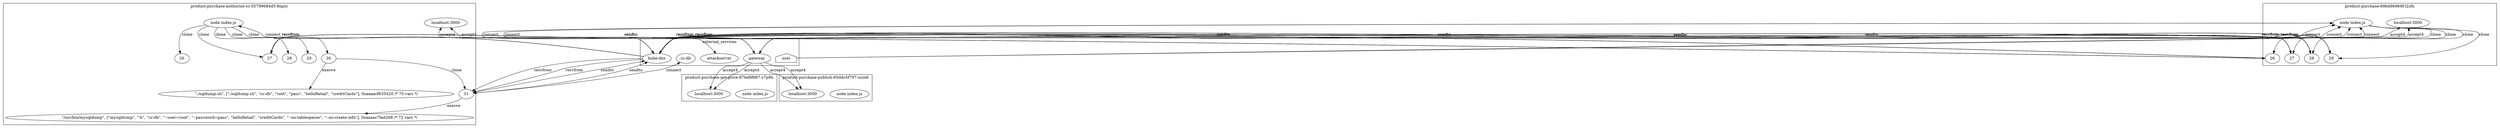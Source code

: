 digraph G {
	subgraph "cluster_ product-purchase-get-price-87bd8f687-z7p9h " {
		label=" product-purchase-get-price-87bd8f687-z7p9h "
		91569 [label="node index.js"]
		"product-purchase-get-price_localhost_3000" [label="localhost:3000"]
		"product-purchase-get-price_localhost_3000" [label="localhost:3000"]
	}
	subgraph "cluster_ product-purchase-publish-65ddc5f797-szzx6 " {
		label=" product-purchase-publish-65ddc5f797-szzx6 "
		92393 [label="node index.js"]
		"product-purchase-publish_localhost_3000" [label="localhost:3000"]
		"product-purchase-publish_localhost_3000" [label="localhost:3000"]
	}
	subgraph "cluster_ product-purchase-authorize-cc-55799684d5-8npsr " {
		label=" product-purchase-authorize-cc-55799684d5-8npsr "
		93641 [label="node index.js"]
		"product-purchase-authorize-cc_localhost_3000" [label="localhost:3000"]
		"product-purchase-authorize-cc_localhost_3000" [label="localhost:3000"]
		93641 -> 97284 [label=clone]
		93641 -> 97280 [label=clone]
		93641 -> 97291 [label=clone]
		93641 -> 97300 [label=clone]
		93641 -> 97375 [label=clone]
		97284 [label=26]
		97280 [label=27]
		97291 [label=28]
		97300 [label=29]
		97375 [label=30]
		" product-purchase-authorize-cc-55799684d5-8npsr _./sqldump.sh cc-db root pass helloRetail creditCards" [label="\"./sqldump.sh\", [\"./sqldump.sh\", \"cc-db\", \"root\", \"pass\", \"helloRetail\", \"creditCards\"], 0xaaaacf635420 /* 70 vars */"]
		97375 -> " product-purchase-authorize-cc-55799684d5-8npsr _./sqldump.sh cc-db root pass helloRetail creditCards" [label=execve]
		97375 -> 97408 [label=clone]
		97408 [label=31]
		" product-purchase-authorize-cc-55799684d5-8npsr _mysqldump -h cc-db --user=root --password=pass helloRetail creditCards --no-tablespaces --no-create-info" [label="\"/usr/bin/mysqldump\", [\"mysqldump\", \"-h\", \"cc-db\", \"--user=root\", \"--password=pass\", \"helloRetail\", \"creditCards\", \"--no-tablespaces\", \"--no-create-info\"], 0xaaaac7fad268 /* 72 vars */"]
		97408 -> " product-purchase-authorize-cc-55799684d5-8npsr _mysqldump -h cc-db --user=root --password=pass helloRetail creditCards --no-tablespaces --no-create-info" [label=execve]
	}
	subgraph "cluster_ product-purchase-69bd66969f-l2cfn " {
		label=" product-purchase-69bd66969f-l2cfn "
		95038 [label="node index.js"]
		"product-purchase_localhost_3000" [label="localhost:3000"]
		"product-purchase_localhost_3000" [label="localhost:3000"]
		95038 -> 97238 [label=clone]
		95038 -> 97233 [label=clone]
		95038 -> 97230 [label=clone]
		95038 -> 97247 [label=clone]
		97238 [label=26]
		97233 [label=27]
		97230 [label=28]
		97247 [label=29]
	}
	subgraph cluster_services {
		label=external_services
		user [shape=house]
		"10.107.89.58_8080" -> "product-purchase-get-price_localhost_3000" [label=accept4]
		"10.107.89.58_8080" -> "product-purchase-get-price_localhost_3000" [label=accept4]
		"10.107.89.58_8080" -> "product-purchase-publish_localhost_3000" [label=accept4]
		"10.107.89.58_8080" -> "product-purchase-publish_localhost_3000" [label=accept4]
		"10.107.89.58_8080" -> "product-purchase-authorize-cc_localhost_3000" [label=accept4]
		"10.107.89.58_8080" -> "product-purchase-authorize-cc_localhost_3000" [label=accept4]
		"10.98.80.151_8889" [label=attackserver]
		93641 -> "10.98.80.151_8889" [label=connect dir=both]
		"10.96.0.10_53" [label="kube-dns"]
		97280 -> "10.96.0.10_53" [label=sendto]
		"10.96.0.10_53" [label="kube-dns"]
		97280 -> "10.96.0.10_53" [label=sendto]
		"10.96.0.10_53" [label="kube-dns"]
		"10.96.0.10_53" -> 97280 [label=recvfrom]
		"10.96.0.10_53" [label="kube-dns"]
		"10.96.0.10_53" -> 97280 [label=recvfrom]
		"10.96.0.10_53" [label="kube-dns"]
		97280 -> "10.96.0.10_53" [label=sendto]
		"10.96.0.10_53" [label="kube-dns"]
		97280 -> "10.96.0.10_53" [label=sendto]
		"10.96.0.10_53" [label="kube-dns"]
		"10.96.0.10_53" -> 97280 [label=recvfrom]
		"10.96.0.10_53" [label="kube-dns"]
		"10.96.0.10_53" -> 97280 [label=recvfrom]
		"10.96.0.10_53" [label="kube-dns"]
		97280 -> "10.96.0.10_53" [label=sendto]
		"10.96.0.10_53" [label="kube-dns"]
		97280 -> "10.96.0.10_53" [label=sendto]
		"10.96.0.10_53" [label="kube-dns"]
		"10.96.0.10_53" -> 97280 [label=recvfrom]
		"10.96.0.10_53" [label="kube-dns"]
		"10.96.0.10_53" -> 97280 [label=recvfrom]
		"10.96.0.10_53" [label="kube-dns"]
		97280 -> "10.96.0.10_53" [label=sendto]
		"10.96.0.10_53" [label="kube-dns"]
		97280 -> "10.96.0.10_53" [label=sendto]
		"10.96.0.10_53" [label="kube-dns"]
		"10.96.0.10_53" -> 97280 [label=recvfrom]
		"10.96.0.10_53" [label="kube-dns"]
		"10.96.0.10_53" -> 97280 [label=recvfrom]
		"10.96.0.10_53" [label="kube-dns"]
		97408 -> "10.96.0.10_53" [label=sendto]
		"10.96.0.10_53" [label="kube-dns"]
		97408 -> "10.96.0.10_53" [label=sendto]
		"10.96.0.10_53" [label="kube-dns"]
		"10.96.0.10_53" -> 97408 [label=recvfrom]
		"10.96.0.10_53" [label="kube-dns"]
		"10.96.0.10_53" -> 97408 [label=recvfrom]
		"10.104.247.229_3306" [label="cc-db"]
		97408 -> "10.104.247.229_3306" [label=connect dir=both]
		user -> "product-purchase_localhost_3000" [label=accept4]
		user -> "product-purchase_localhost_3000" [label=accept4]
		"10.107.89.58_8080" [label=gateway]
		95038 -> "10.107.89.58_8080" [label=connect dir=both]
		"10.107.89.58_8080" [label=gateway]
		95038 -> "10.107.89.58_8080" [label=connect dir=both]
		"10.107.89.58_8080" [label=gateway]
		95038 -> "10.107.89.58_8080" [label=connect dir=both]
		"10.107.89.58_8080" [label=gateway]
		95038 -> "10.107.89.58_8080" [label=connect dir=both]
		"10.107.89.58_8080" [label=gateway]
		95038 -> "10.107.89.58_8080" [label=connect dir=both]
		"10.107.89.58_8080" [label=gateway]
		95038 -> "10.107.89.58_8080" [label=connect dir=both]
		"10.96.0.10_53" [label="kube-dns"]
		97238 -> "10.96.0.10_53" [label=sendto]
		"10.96.0.10_53" [label="kube-dns"]
		97238 -> "10.96.0.10_53" [label=sendto]
		"10.96.0.10_53" [label="kube-dns"]
		"10.96.0.10_53" -> 97238 [label=recvfrom]
		"10.96.0.10_53" [label="kube-dns"]
		"10.96.0.10_53" -> 97238 [label=recvfrom]
		"10.96.0.10_53" [label="kube-dns"]
		97238 -> "10.96.0.10_53" [label=sendto]
		"10.96.0.10_53" [label="kube-dns"]
		97238 -> "10.96.0.10_53" [label=sendto]
		"10.96.0.10_53" [label="kube-dns"]
		"10.96.0.10_53" -> 97238 [label=recvfrom]
		"10.96.0.10_53" [label="kube-dns"]
		"10.96.0.10_53" -> 97238 [label=recvfrom]
		"10.96.0.10_53" [label="kube-dns"]
		97238 -> "10.96.0.10_53" [label=sendto]
		"10.96.0.10_53" [label="kube-dns"]
		97238 -> "10.96.0.10_53" [label=sendto]
		"10.96.0.10_53" [label="kube-dns"]
		"10.96.0.10_53" -> 97238 [label=recvfrom]
		"10.96.0.10_53" [label="kube-dns"]
		"10.96.0.10_53" -> 97238 [label=recvfrom]
		"10.96.0.10_53" [label="kube-dns"]
		97238 -> "10.96.0.10_53" [label=sendto]
		"10.96.0.10_53" [label="kube-dns"]
		97238 -> "10.96.0.10_53" [label=sendto]
		"10.96.0.10_53" [label="kube-dns"]
		"10.96.0.10_53" -> 97238 [label=recvfrom]
		"10.96.0.10_53" [label="kube-dns"]
		"10.96.0.10_53" -> 97238 [label=recvfrom]
		"10.96.0.10_53" [label="kube-dns"]
		97233 -> "10.96.0.10_53" [label=sendto]
		"10.96.0.10_53" [label="kube-dns"]
		97233 -> "10.96.0.10_53" [label=sendto]
		"10.96.0.10_53" [label="kube-dns"]
		"10.96.0.10_53" -> 97233 [label=recvfrom]
		"10.96.0.10_53" [label="kube-dns"]
		"10.96.0.10_53" -> 97233 [label=recvfrom]
		"10.96.0.10_53" [label="kube-dns"]
		97233 -> "10.96.0.10_53" [label=sendto]
		"10.96.0.10_53" [label="kube-dns"]
		97233 -> "10.96.0.10_53" [label=sendto]
		"10.96.0.10_53" [label="kube-dns"]
		"10.96.0.10_53" -> 97233 [label=recvfrom]
		"10.96.0.10_53" [label="kube-dns"]
		"10.96.0.10_53" -> 97233 [label=recvfrom]
		"10.96.0.10_53" [label="kube-dns"]
		97233 -> "10.96.0.10_53" [label=sendto]
		"10.96.0.10_53" [label="kube-dns"]
		97233 -> "10.96.0.10_53" [label=sendto]
		"10.96.0.10_53" [label="kube-dns"]
		"10.96.0.10_53" -> 97233 [label=recvfrom]
		"10.96.0.10_53" [label="kube-dns"]
		"10.96.0.10_53" -> 97233 [label=recvfrom]
		"10.96.0.10_53" [label="kube-dns"]
		97233 -> "10.96.0.10_53" [label=sendto]
		"10.96.0.10_53" [label="kube-dns"]
		97233 -> "10.96.0.10_53" [label=sendto]
		"10.96.0.10_53" [label="kube-dns"]
		"10.96.0.10_53" -> 97233 [label=recvfrom]
		"10.96.0.10_53" [label="kube-dns"]
		"10.96.0.10_53" -> 97233 [label=recvfrom]
		"10.96.0.10_53" [label="kube-dns"]
		97233 -> "10.96.0.10_53" [label=sendto]
		"10.96.0.10_53" [label="kube-dns"]
		97233 -> "10.96.0.10_53" [label=sendto]
		"10.96.0.10_53" [label="kube-dns"]
		"10.96.0.10_53" -> 97233 [label=recvfrom]
		"10.96.0.10_53" [label="kube-dns"]
		"10.96.0.10_53" -> 97233 [label=recvfrom]
		"10.96.0.10_53" [label="kube-dns"]
		97233 -> "10.96.0.10_53" [label=sendto]
		"10.96.0.10_53" [label="kube-dns"]
		97233 -> "10.96.0.10_53" [label=sendto]
		"10.96.0.10_53" [label="kube-dns"]
		"10.96.0.10_53" -> 97233 [label=recvfrom]
		"10.96.0.10_53" [label="kube-dns"]
		"10.96.0.10_53" -> 97233 [label=recvfrom]
		"10.96.0.10_53" [label="kube-dns"]
		97233 -> "10.96.0.10_53" [label=sendto]
		"10.96.0.10_53" [label="kube-dns"]
		97233 -> "10.96.0.10_53" [label=sendto]
		"10.96.0.10_53" [label="kube-dns"]
		"10.96.0.10_53" -> 97233 [label=recvfrom]
		"10.96.0.10_53" [label="kube-dns"]
		"10.96.0.10_53" -> 97233 [label=recvfrom]
		"10.96.0.10_53" [label="kube-dns"]
		97233 -> "10.96.0.10_53" [label=sendto]
		"10.96.0.10_53" [label="kube-dns"]
		97233 -> "10.96.0.10_53" [label=sendto]
		"10.96.0.10_53" [label="kube-dns"]
		"10.96.0.10_53" -> 97233 [label=recvfrom]
		"10.96.0.10_53" [label="kube-dns"]
		"10.96.0.10_53" -> 97233 [label=recvfrom]
		"10.96.0.10_53" [label="kube-dns"]
		97230 -> "10.96.0.10_53" [label=sendto]
		"10.96.0.10_53" [label="kube-dns"]
		97230 -> "10.96.0.10_53" [label=sendto]
		"10.96.0.10_53" [label="kube-dns"]
		"10.96.0.10_53" -> 97230 [label=recvfrom]
		"10.96.0.10_53" [label="kube-dns"]
		"10.96.0.10_53" -> 97230 [label=recvfrom]
		"10.96.0.10_53" [label="kube-dns"]
		97230 -> "10.96.0.10_53" [label=sendto]
		"10.96.0.10_53" [label="kube-dns"]
		97230 -> "10.96.0.10_53" [label=sendto]
		"10.96.0.10_53" [label="kube-dns"]
		"10.96.0.10_53" -> 97230 [label=recvfrom]
		"10.96.0.10_53" [label="kube-dns"]
		"10.96.0.10_53" -> 97230 [label=recvfrom]
		"10.96.0.10_53" [label="kube-dns"]
		97230 -> "10.96.0.10_53" [label=sendto]
		"10.96.0.10_53" [label="kube-dns"]
		97230 -> "10.96.0.10_53" [label=sendto]
		"10.96.0.10_53" [label="kube-dns"]
		"10.96.0.10_53" -> 97230 [label=recvfrom]
		"10.96.0.10_53" [label="kube-dns"]
		"10.96.0.10_53" -> 97230 [label=recvfrom]
		"10.96.0.10_53" [label="kube-dns"]
		97230 -> "10.96.0.10_53" [label=sendto]
		"10.96.0.10_53" [label="kube-dns"]
		97230 -> "10.96.0.10_53" [label=sendto]
		"10.96.0.10_53" [label="kube-dns"]
		"10.96.0.10_53" -> 97230 [label=recvfrom]
		"10.96.0.10_53" [label="kube-dns"]
		"10.96.0.10_53" -> 97230 [label=recvfrom]
		"10.96.0.10_53" [label="kube-dns"]
		97230 -> "10.96.0.10_53" [label=sendto]
		"10.96.0.10_53" [label="kube-dns"]
		97230 -> "10.96.0.10_53" [label=sendto]
		"10.96.0.10_53" [label="kube-dns"]
		"10.96.0.10_53" -> 97230 [label=recvfrom]
		"10.96.0.10_53" [label="kube-dns"]
		"10.96.0.10_53" -> 97230 [label=recvfrom]
		"10.96.0.10_53" [label="kube-dns"]
		97230 -> "10.96.0.10_53" [label=sendto]
		"10.96.0.10_53" [label="kube-dns"]
		97230 -> "10.96.0.10_53" [label=sendto]
		"10.96.0.10_53" [label="kube-dns"]
		"10.96.0.10_53" -> 97230 [label=recvfrom]
		"10.96.0.10_53" [label="kube-dns"]
		"10.96.0.10_53" -> 97230 [label=recvfrom]
		"10.96.0.10_53" [label="kube-dns"]
		97230 -> "10.96.0.10_53" [label=sendto]
		"10.96.0.10_53" [label="kube-dns"]
		97230 -> "10.96.0.10_53" [label=sendto]
		"10.96.0.10_53" [label="kube-dns"]
		"10.96.0.10_53" -> 97230 [label=recvfrom]
		"10.96.0.10_53" [label="kube-dns"]
		"10.96.0.10_53" -> 97230 [label=recvfrom]
		"10.96.0.10_53" [label="kube-dns"]
		97230 -> "10.96.0.10_53" [label=sendto]
		"10.96.0.10_53" [label="kube-dns"]
		97230 -> "10.96.0.10_53" [label=sendto]
		"10.96.0.10_53" [label="kube-dns"]
		"10.96.0.10_53" -> 97230 [label=recvfrom]
		"10.96.0.10_53" [label="kube-dns"]
		"10.96.0.10_53" -> 97230 [label=recvfrom]
		"10.96.0.10_53" [label="kube-dns"]
		97247 -> "10.96.0.10_53" [label=sendto]
		"10.96.0.10_53" [label="kube-dns"]
		97247 -> "10.96.0.10_53" [label=sendto]
		"10.96.0.10_53" [label="kube-dns"]
		"10.96.0.10_53" -> 97247 [label=recvfrom]
		"10.96.0.10_53" [label="kube-dns"]
		"10.96.0.10_53" -> 97247 [label=recvfrom]
		"10.96.0.10_53" [label="kube-dns"]
		97247 -> "10.96.0.10_53" [label=sendto]
		"10.96.0.10_53" [label="kube-dns"]
		97247 -> "10.96.0.10_53" [label=sendto]
		"10.96.0.10_53" [label="kube-dns"]
		"10.96.0.10_53" -> 97247 [label=recvfrom]
		"10.96.0.10_53" [label="kube-dns"]
		"10.96.0.10_53" -> 97247 [label=recvfrom]
		"10.96.0.10_53" [label="kube-dns"]
		97247 -> "10.96.0.10_53" [label=sendto]
		"10.96.0.10_53" [label="kube-dns"]
		97247 -> "10.96.0.10_53" [label=sendto]
		"10.96.0.10_53" [label="kube-dns"]
		"10.96.0.10_53" -> 97247 [label=recvfrom]
		"10.96.0.10_53" [label="kube-dns"]
		"10.96.0.10_53" -> 97247 [label=recvfrom]
		"10.96.0.10_53" [label="kube-dns"]
		97247 -> "10.96.0.10_53" [label=sendto]
		"10.96.0.10_53" [label="kube-dns"]
		97247 -> "10.96.0.10_53" [label=sendto]
		"10.96.0.10_53" [label="kube-dns"]
		"10.96.0.10_53" -> 97247 [label=recvfrom]
		"10.96.0.10_53" [label="kube-dns"]
		"10.96.0.10_53" -> 97247 [label=recvfrom]
	}
}
